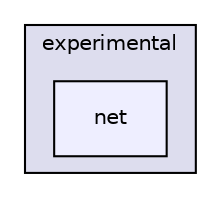 digraph "/home/travis/build/tobanteAudio/taetl/taetl/experimental/net" {
  compound=true
  node [ fontsize="10", fontname="Helvetica"];
  edge [ labelfontsize="10", labelfontname="Helvetica"];
  subgraph clusterdir_eaa2feafe1d43c0ec518e4b789497441 {
    graph [ bgcolor="#ddddee", pencolor="black", label="experimental" fontname="Helvetica", fontsize="10", URL="dir_eaa2feafe1d43c0ec518e4b789497441.html"]
  dir_bee0b064f5e8bd6f9f2098443e012b80 [shape=box, label="net", style="filled", fillcolor="#eeeeff", pencolor="black", URL="dir_bee0b064f5e8bd6f9f2098443e012b80.html"];
  }
}
